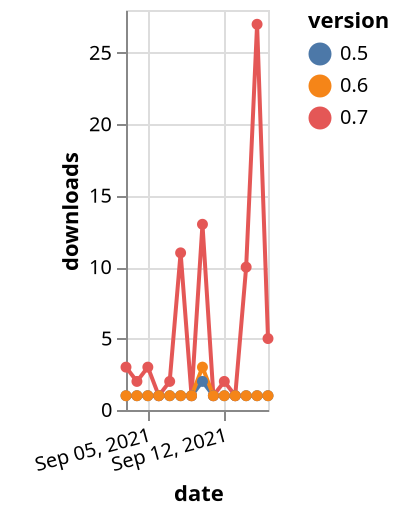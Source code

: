 {"$schema": "https://vega.github.io/schema/vega-lite/v5.json", "description": "A simple bar chart with embedded data.", "data": {"values": [{"date": "2021-09-03", "total": 4377, "delta": 3, "version": "0.7"}, {"date": "2021-09-04", "total": 4379, "delta": 2, "version": "0.7"}, {"date": "2021-09-05", "total": 4382, "delta": 3, "version": "0.7"}, {"date": "2021-09-06", "total": 4383, "delta": 1, "version": "0.7"}, {"date": "2021-09-07", "total": 4385, "delta": 2, "version": "0.7"}, {"date": "2021-09-08", "total": 4396, "delta": 11, "version": "0.7"}, {"date": "2021-09-09", "total": 4397, "delta": 1, "version": "0.7"}, {"date": "2021-09-10", "total": 4410, "delta": 13, "version": "0.7"}, {"date": "2021-09-11", "total": 4411, "delta": 1, "version": "0.7"}, {"date": "2021-09-12", "total": 4413, "delta": 2, "version": "0.7"}, {"date": "2021-09-13", "total": 4414, "delta": 1, "version": "0.7"}, {"date": "2021-09-14", "total": 4424, "delta": 10, "version": "0.7"}, {"date": "2021-09-15", "total": 4451, "delta": 27, "version": "0.7"}, {"date": "2021-09-16", "total": 4456, "delta": 5, "version": "0.7"}, {"date": "2021-09-03", "total": 519, "delta": 1, "version": "0.5"}, {"date": "2021-09-04", "total": 520, "delta": 1, "version": "0.5"}, {"date": "2021-09-05", "total": 521, "delta": 1, "version": "0.5"}, {"date": "2021-09-06", "total": 522, "delta": 1, "version": "0.5"}, {"date": "2021-09-07", "total": 523, "delta": 1, "version": "0.5"}, {"date": "2021-09-08", "total": 524, "delta": 1, "version": "0.5"}, {"date": "2021-09-09", "total": 525, "delta": 1, "version": "0.5"}, {"date": "2021-09-10", "total": 527, "delta": 2, "version": "0.5"}, {"date": "2021-09-11", "total": 528, "delta": 1, "version": "0.5"}, {"date": "2021-09-12", "total": 529, "delta": 1, "version": "0.5"}, {"date": "2021-09-13", "total": 530, "delta": 1, "version": "0.5"}, {"date": "2021-09-14", "total": 531, "delta": 1, "version": "0.5"}, {"date": "2021-09-15", "total": 532, "delta": 1, "version": "0.5"}, {"date": "2021-09-16", "total": 533, "delta": 1, "version": "0.5"}, {"date": "2021-09-03", "total": 331, "delta": 1, "version": "0.6"}, {"date": "2021-09-04", "total": 332, "delta": 1, "version": "0.6"}, {"date": "2021-09-05", "total": 333, "delta": 1, "version": "0.6"}, {"date": "2021-09-06", "total": 334, "delta": 1, "version": "0.6"}, {"date": "2021-09-07", "total": 335, "delta": 1, "version": "0.6"}, {"date": "2021-09-08", "total": 336, "delta": 1, "version": "0.6"}, {"date": "2021-09-09", "total": 337, "delta": 1, "version": "0.6"}, {"date": "2021-09-10", "total": 340, "delta": 3, "version": "0.6"}, {"date": "2021-09-11", "total": 341, "delta": 1, "version": "0.6"}, {"date": "2021-09-12", "total": 342, "delta": 1, "version": "0.6"}, {"date": "2021-09-13", "total": 343, "delta": 1, "version": "0.6"}, {"date": "2021-09-14", "total": 344, "delta": 1, "version": "0.6"}, {"date": "2021-09-15", "total": 345, "delta": 1, "version": "0.6"}, {"date": "2021-09-16", "total": 346, "delta": 1, "version": "0.6"}]}, "width": "container", "mark": {"type": "line", "point": {"filled": true}}, "encoding": {"x": {"field": "date", "type": "temporal", "timeUnit": "yearmonthdate", "title": "date", "axis": {"labelAngle": -15}}, "y": {"field": "delta", "type": "quantitative", "title": "downloads"}, "color": {"field": "version", "type": "nominal"}, "tooltip": {"field": "delta"}}}